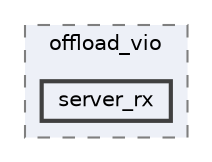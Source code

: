 digraph "/home/friedel/devel/ILLIXR/plugins/offload_vio/server_rx"
{
 // LATEX_PDF_SIZE
  bgcolor="transparent";
  edge [fontname=Helvetica,fontsize=10,labelfontname=Helvetica,labelfontsize=10];
  node [fontname=Helvetica,fontsize=10,shape=box,height=0.2,width=0.4];
  compound=true
  subgraph clusterdir_351b403857ee8af48e1dafdd95331fac {
    graph [ bgcolor="#edf0f7", pencolor="grey50", label="offload_vio", fontname=Helvetica,fontsize=10 style="filled,dashed", URL="dir_351b403857ee8af48e1dafdd95331fac.html",tooltip=""]
  dir_3635733b822c1932c068875705e92bad [label="server_rx", fillcolor="#edf0f7", color="grey25", style="filled,bold", URL="dir_3635733b822c1932c068875705e92bad.html",tooltip=""];
  }
}
